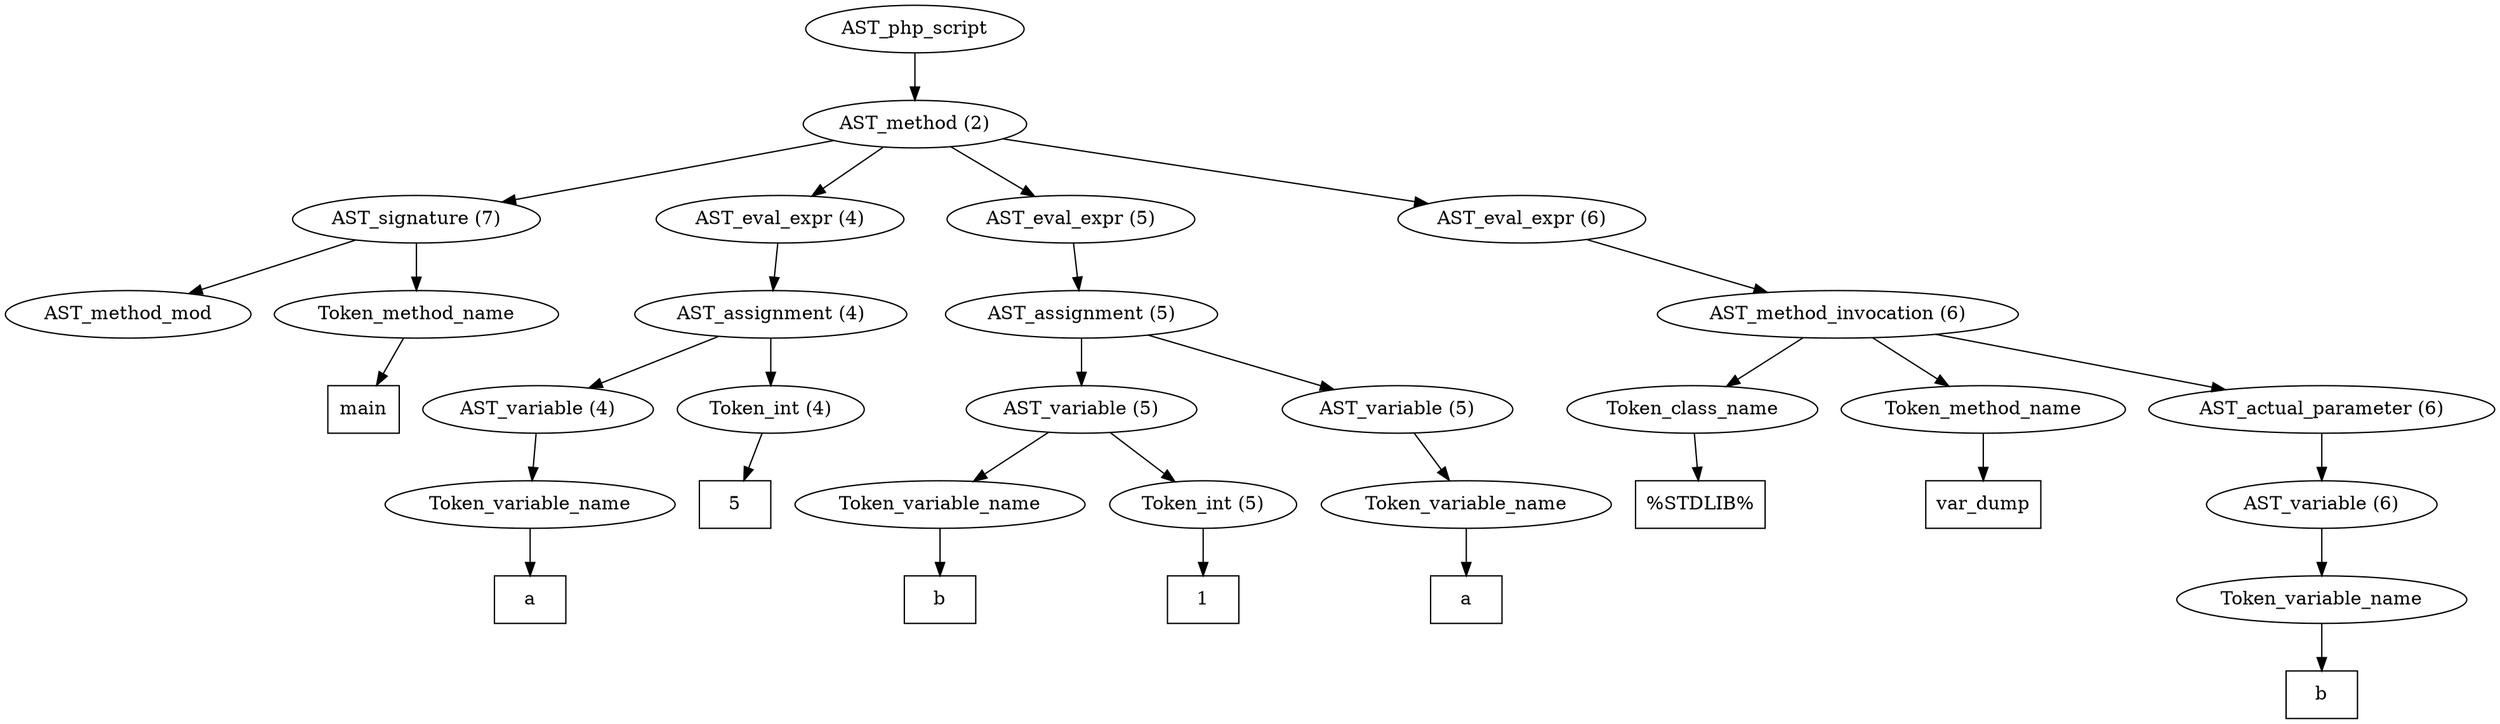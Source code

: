 /*
 * AST in dot format generated by phc -- the PHP compiler
 */

digraph AST {
node_0 [label="AST_php_script"];
node_1 [label="AST_method (2)"];
node_2 [label="AST_signature (7)"];
node_3 [label="AST_method_mod"];
node_4 [label="Token_method_name"];
node_5 [label="main", shape=box]
node_4 -> node_5;
node_2 -> node_4;
node_2 -> node_3;
node_6 [label="AST_eval_expr (4)"];
node_7 [label="AST_assignment (4)"];
node_8 [label="AST_variable (4)"];
node_9 [label="Token_variable_name"];
node_10 [label="a", shape=box]
node_9 -> node_10;
node_8 -> node_9;
node_11 [label="Token_int (4)"];
node_12 [label="5", shape=box]
node_11 -> node_12;
node_7 -> node_11;
node_7 -> node_8;
node_6 -> node_7;
node_13 [label="AST_eval_expr (5)"];
node_14 [label="AST_assignment (5)"];
node_15 [label="AST_variable (5)"];
node_16 [label="Token_variable_name"];
node_17 [label="b", shape=box]
node_16 -> node_17;
node_18 [label="Token_int (5)"];
node_19 [label="1", shape=box]
node_18 -> node_19;
node_15 -> node_18;
node_15 -> node_16;
node_20 [label="AST_variable (5)"];
node_21 [label="Token_variable_name"];
node_22 [label="a", shape=box]
node_21 -> node_22;
node_20 -> node_21;
node_14 -> node_20;
node_14 -> node_15;
node_13 -> node_14;
node_23 [label="AST_eval_expr (6)"];
node_24 [label="AST_method_invocation (6)"];
node_25 [label="Token_class_name"];
node_26 [label="%STDLIB%", shape=box]
node_25 -> node_26;
node_27 [label="Token_method_name"];
node_28 [label="var_dump", shape=box]
node_27 -> node_28;
node_29 [label="AST_actual_parameter (6)"];
node_30 [label="AST_variable (6)"];
node_31 [label="Token_variable_name"];
node_32 [label="b", shape=box]
node_31 -> node_32;
node_30 -> node_31;
node_29 -> node_30;
node_24 -> node_29;
node_24 -> node_27;
node_24 -> node_25;
node_23 -> node_24;
node_1 -> node_23;
node_1 -> node_13;
node_1 -> node_6;
node_1 -> node_2;
node_0 -> node_1;
}
